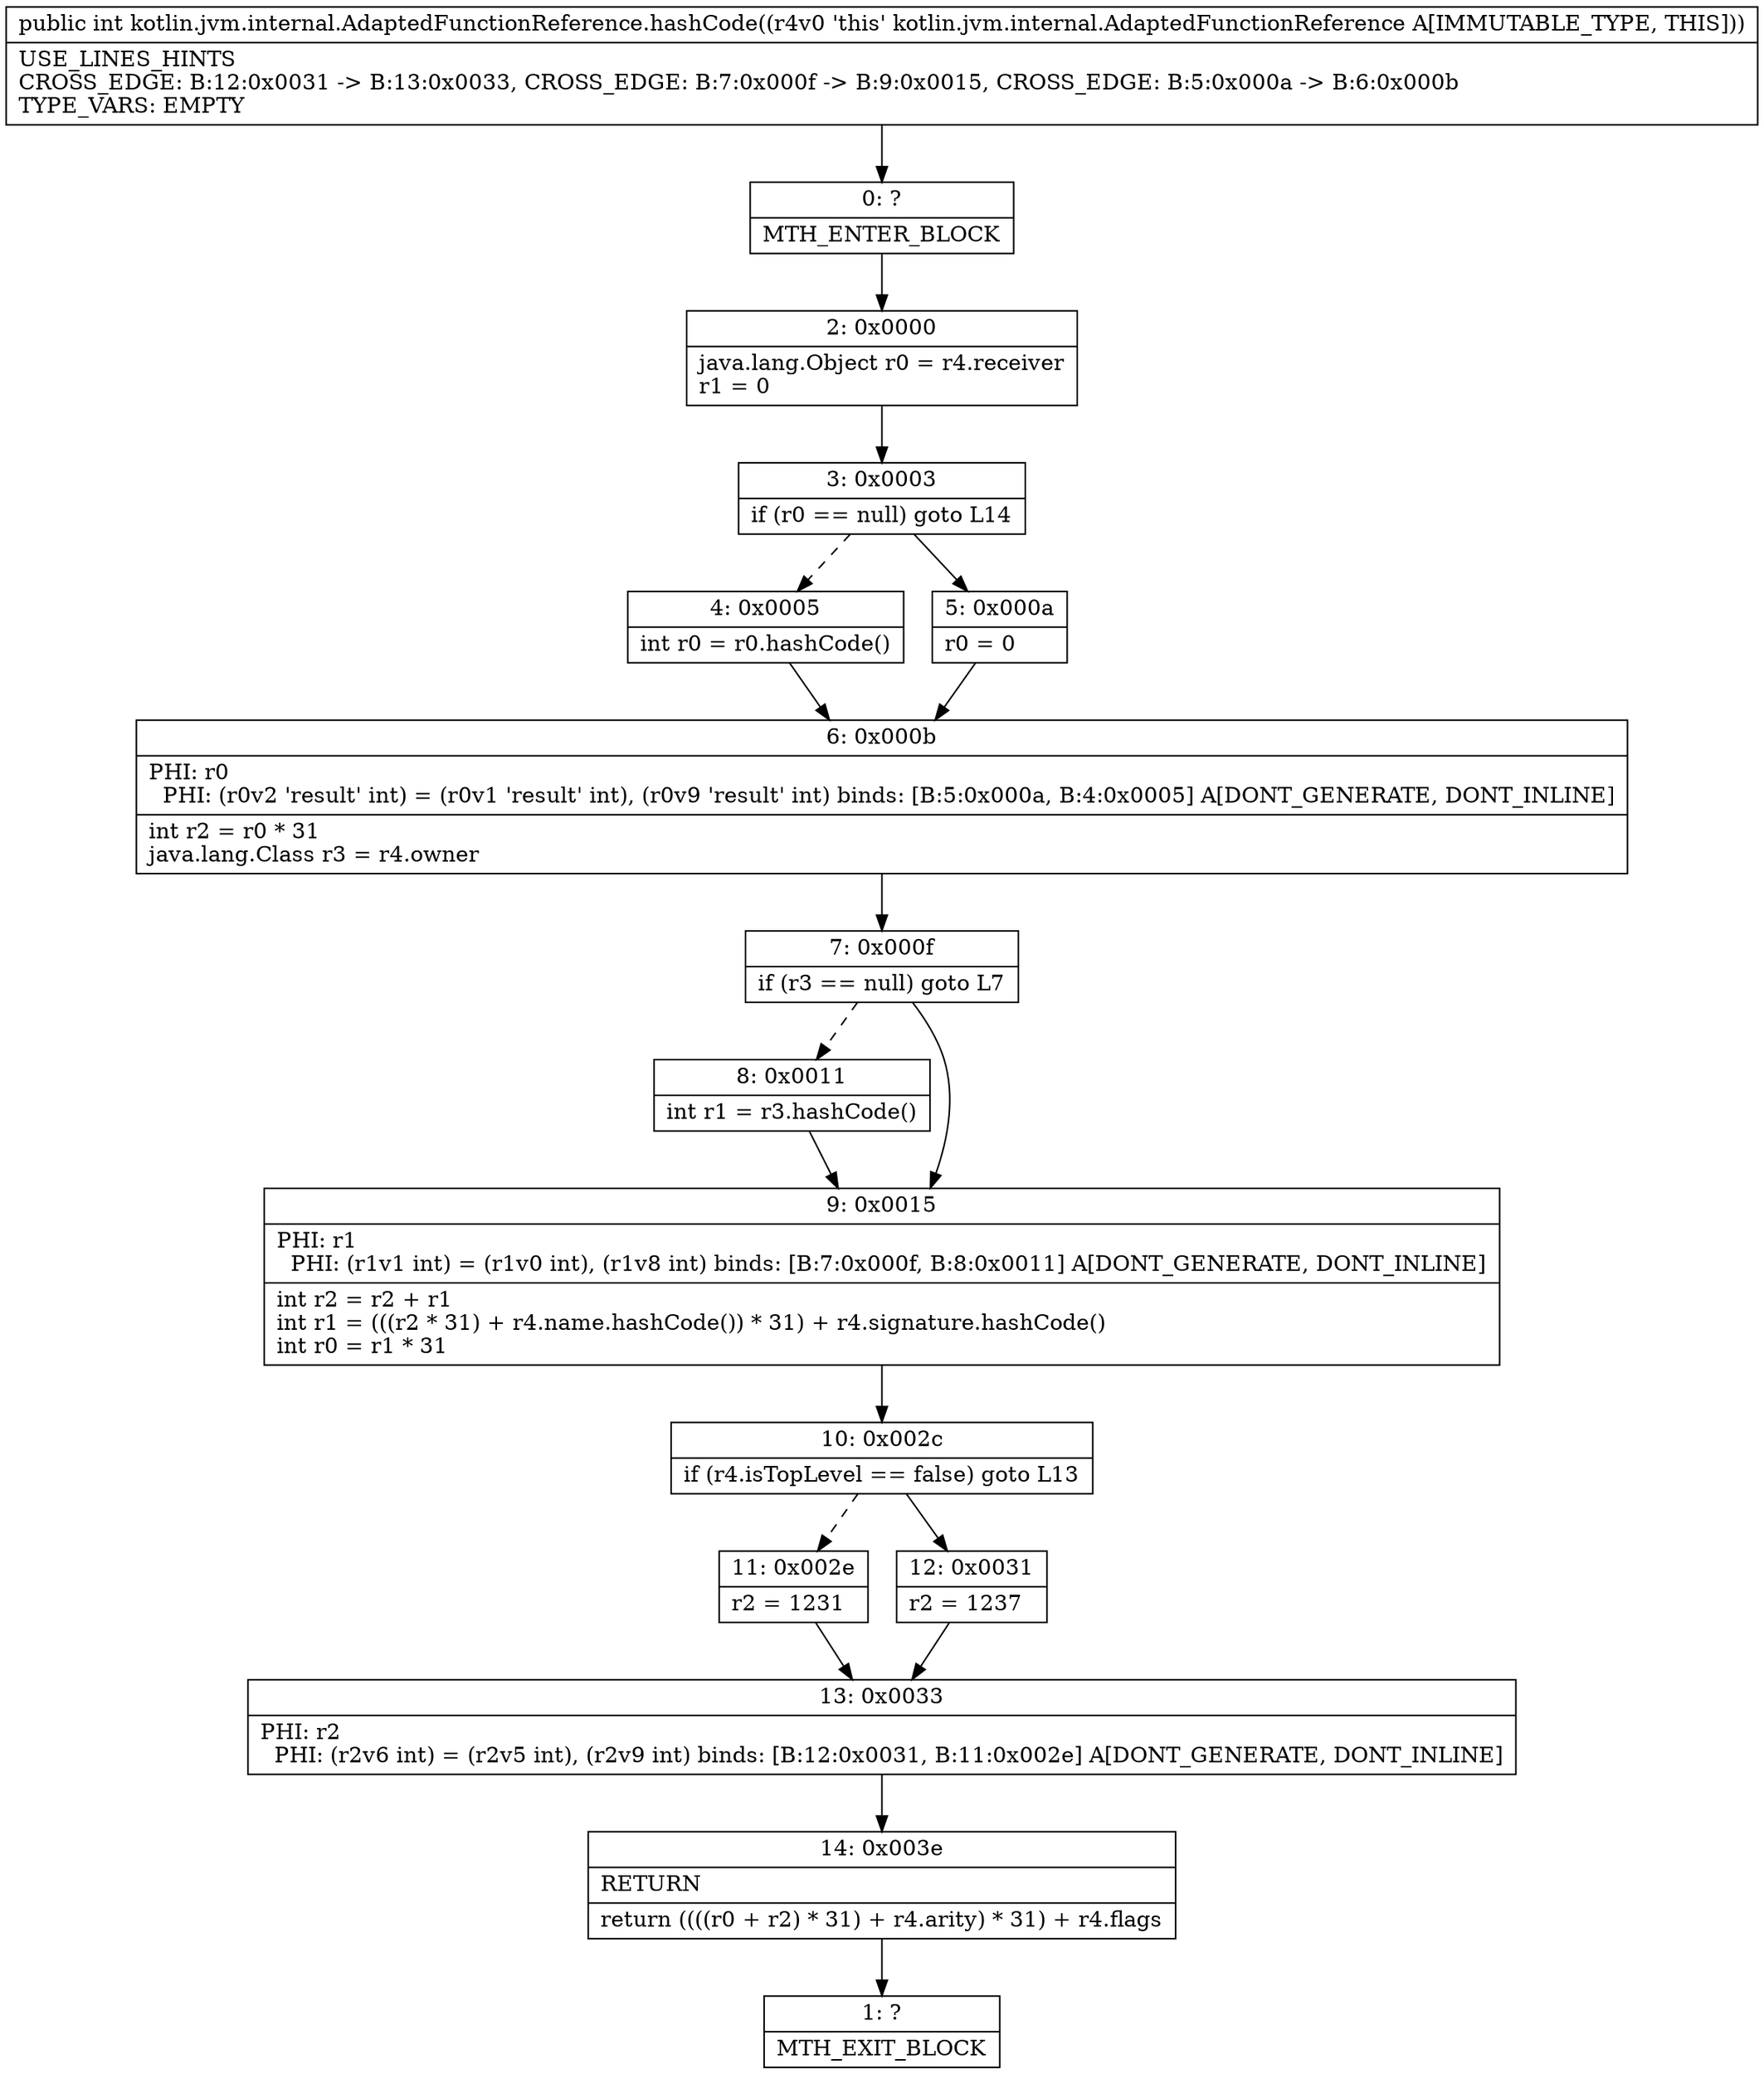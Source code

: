 digraph "CFG forkotlin.jvm.internal.AdaptedFunctionReference.hashCode()I" {
Node_0 [shape=record,label="{0\:\ ?|MTH_ENTER_BLOCK\l}"];
Node_2 [shape=record,label="{2\:\ 0x0000|java.lang.Object r0 = r4.receiver\lr1 = 0\l}"];
Node_3 [shape=record,label="{3\:\ 0x0003|if (r0 == null) goto L14\l}"];
Node_4 [shape=record,label="{4\:\ 0x0005|int r0 = r0.hashCode()\l}"];
Node_6 [shape=record,label="{6\:\ 0x000b|PHI: r0 \l  PHI: (r0v2 'result' int) = (r0v1 'result' int), (r0v9 'result' int) binds: [B:5:0x000a, B:4:0x0005] A[DONT_GENERATE, DONT_INLINE]\l|int r2 = r0 * 31\ljava.lang.Class r3 = r4.owner\l}"];
Node_7 [shape=record,label="{7\:\ 0x000f|if (r3 == null) goto L7\l}"];
Node_8 [shape=record,label="{8\:\ 0x0011|int r1 = r3.hashCode()\l}"];
Node_9 [shape=record,label="{9\:\ 0x0015|PHI: r1 \l  PHI: (r1v1 int) = (r1v0 int), (r1v8 int) binds: [B:7:0x000f, B:8:0x0011] A[DONT_GENERATE, DONT_INLINE]\l|int r2 = r2 + r1\lint r1 = (((r2 * 31) + r4.name.hashCode()) * 31) + r4.signature.hashCode()\lint r0 = r1 * 31\l}"];
Node_10 [shape=record,label="{10\:\ 0x002c|if (r4.isTopLevel == false) goto L13\l}"];
Node_11 [shape=record,label="{11\:\ 0x002e|r2 = 1231\l}"];
Node_13 [shape=record,label="{13\:\ 0x0033|PHI: r2 \l  PHI: (r2v6 int) = (r2v5 int), (r2v9 int) binds: [B:12:0x0031, B:11:0x002e] A[DONT_GENERATE, DONT_INLINE]\l}"];
Node_14 [shape=record,label="{14\:\ 0x003e|RETURN\l|return ((((r0 + r2) * 31) + r4.arity) * 31) + r4.flags\l}"];
Node_1 [shape=record,label="{1\:\ ?|MTH_EXIT_BLOCK\l}"];
Node_12 [shape=record,label="{12\:\ 0x0031|r2 = 1237\l}"];
Node_5 [shape=record,label="{5\:\ 0x000a|r0 = 0\l}"];
MethodNode[shape=record,label="{public int kotlin.jvm.internal.AdaptedFunctionReference.hashCode((r4v0 'this' kotlin.jvm.internal.AdaptedFunctionReference A[IMMUTABLE_TYPE, THIS]))  | USE_LINES_HINTS\lCROSS_EDGE: B:12:0x0031 \-\> B:13:0x0033, CROSS_EDGE: B:7:0x000f \-\> B:9:0x0015, CROSS_EDGE: B:5:0x000a \-\> B:6:0x000b\lTYPE_VARS: EMPTY\l}"];
MethodNode -> Node_0;Node_0 -> Node_2;
Node_2 -> Node_3;
Node_3 -> Node_4[style=dashed];
Node_3 -> Node_5;
Node_4 -> Node_6;
Node_6 -> Node_7;
Node_7 -> Node_8[style=dashed];
Node_7 -> Node_9;
Node_8 -> Node_9;
Node_9 -> Node_10;
Node_10 -> Node_11[style=dashed];
Node_10 -> Node_12;
Node_11 -> Node_13;
Node_13 -> Node_14;
Node_14 -> Node_1;
Node_12 -> Node_13;
Node_5 -> Node_6;
}

